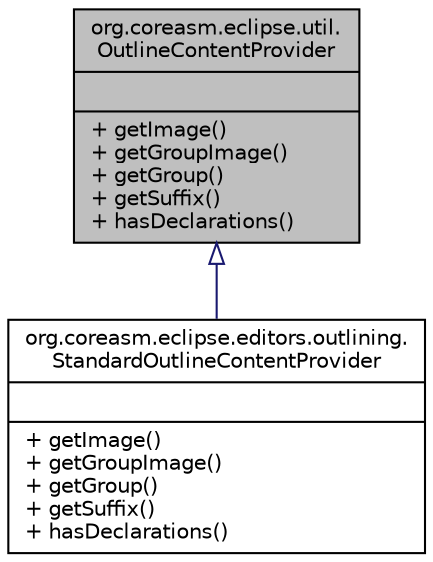 digraph "org.coreasm.eclipse.util.OutlineContentProvider"
{
  bgcolor="transparent";
  edge [fontname="Helvetica",fontsize="10",labelfontname="Helvetica",labelfontsize="10"];
  node [fontname="Helvetica",fontsize="10",shape=record];
  Node1 [label="{org.coreasm.eclipse.util.\lOutlineContentProvider\n||+ getImage()\l+ getGroupImage()\l+ getGroup()\l+ getSuffix()\l+ hasDeclarations()\l}",height=0.2,width=0.4,color="black", fillcolor="grey75", style="filled" fontcolor="black"];
  Node1 -> Node2 [dir="back",color="midnightblue",fontsize="10",style="solid",arrowtail="onormal",fontname="Helvetica"];
  Node2 [label="{org.coreasm.eclipse.editors.outlining.\lStandardOutlineContentProvider\n||+ getImage()\l+ getGroupImage()\l+ getGroup()\l+ getSuffix()\l+ hasDeclarations()\l}",height=0.2,width=0.4,color="black",URL="$classorg_1_1coreasm_1_1eclipse_1_1editors_1_1outlining_1_1StandardOutlineContentProvider.html"];
}
